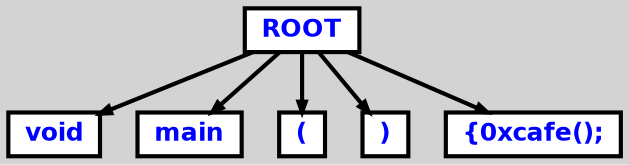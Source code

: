 digraph {

	ordering=out;
	ranksep=.4;
	bgcolor="lightgrey"; node [shape=box, fixedsize=false, fontsize=12, fontname="Helvetica-bold", fontcolor="blue"
		width=.25, height=.25, color="black", fillcolor="white", style="filled, solid, bold"];
	edge [arrowsize=.5, color="black", style="bold"]

  n0 [label="ROOT"];
  n1 [label="void"];
  n2 [label="main"];
  n3 [label="("];
  n4 [label=")"];
  n5 [label="{0xcafe();"];

  n0 -> n1 // "ROOT" -> "void"
  n0 -> n2 // "ROOT" -> "main"
  n0 -> n3 // "ROOT" -> "("
  n0 -> n4 // "ROOT" -> ")"
  n0 -> n5 // "ROOT" -> "{0xcafe();"

}

